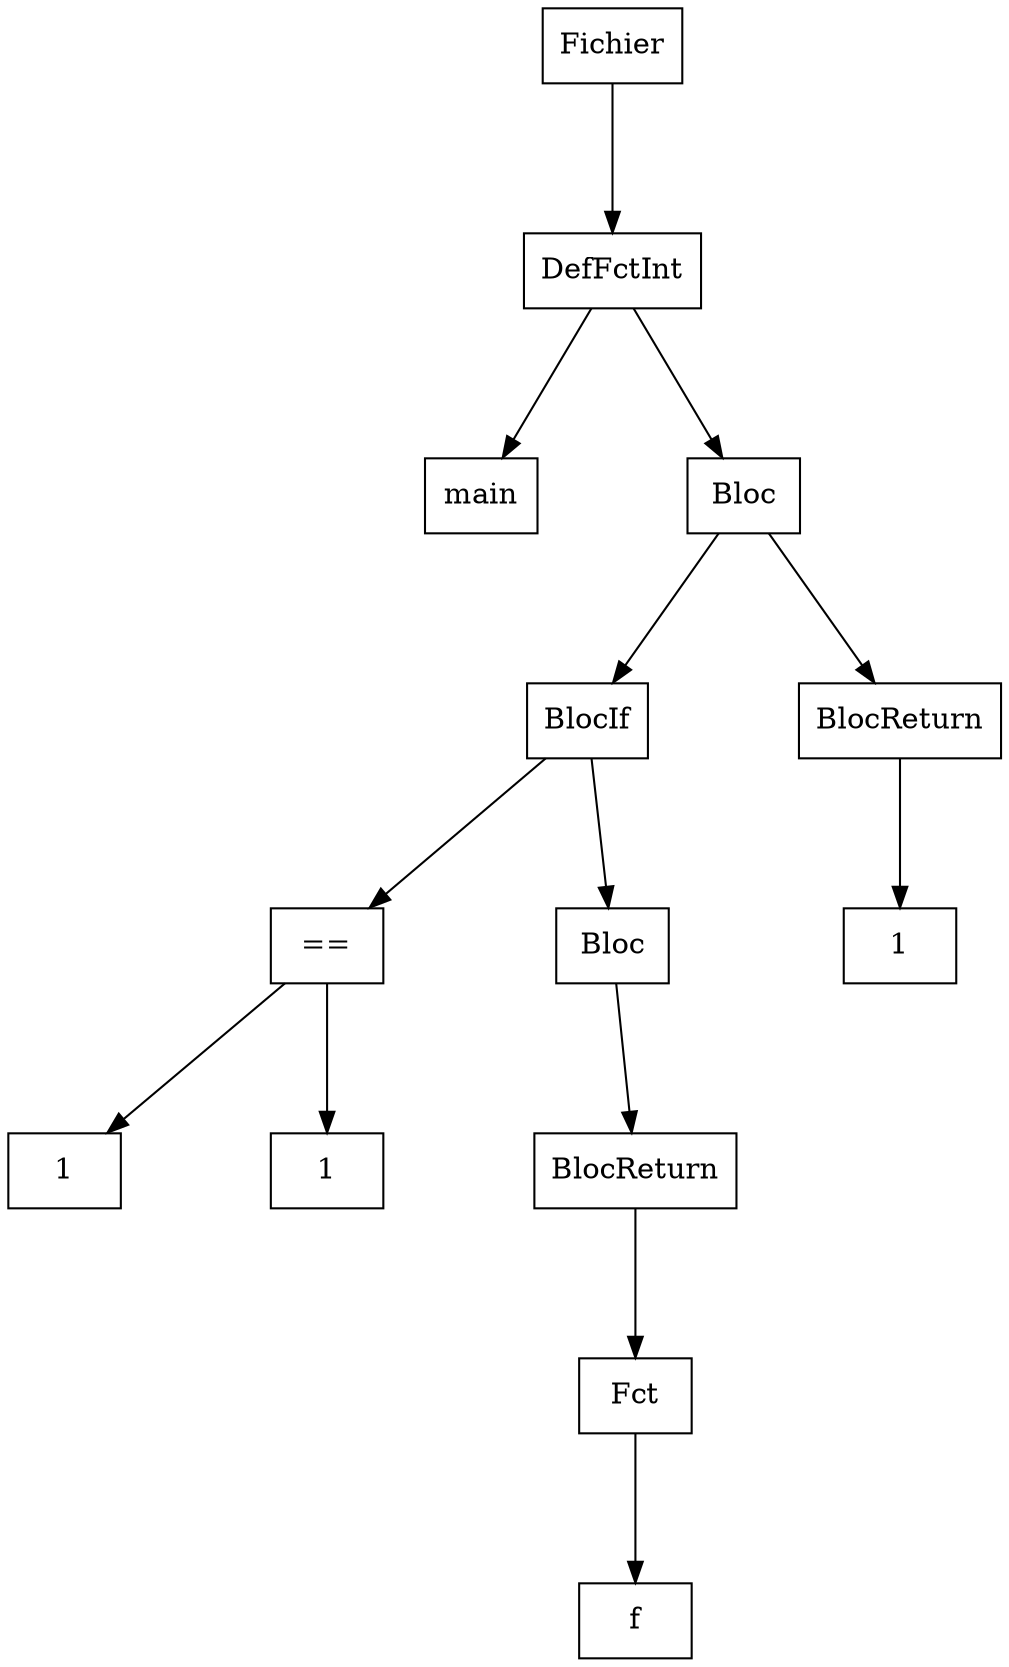 digraph "ast"{

	nodesep=1;
	ranksep=1;

	N0 [label="Fichier", shape="box"];
	N1 [label="DefFctInt", shape="box"];
	N2 [label="main", shape="box"];
	N3 [label="Bloc", shape="box"];
	N4 [label="BlocIf", shape="box"];
	N5 [label="==", shape="box"];
	N6 [label="1", shape="box"];
	N7 [label="1", shape="box"];
	N8 [label="Bloc", shape="box"];
	N9 [label="BlocReturn", shape="box"];
	N10 [label="Fct", shape="box"];
	N11 [label="f", shape="box"];
	N12 [label="BlocReturn", shape="box"];
	N13 [label="1", shape="box"];

	N1 -> N2; 
	N5 -> N6; 
	N5 -> N7; 
	N4 -> N5; 
	N10 -> N11; 
	N9 -> N10; 
	N8 -> N9; 
	N4 -> N8; 
	N3 -> N4; 
	N12 -> N13; 
	N3 -> N12; 
	N1 -> N3; 
	N0 -> N1; 
}

